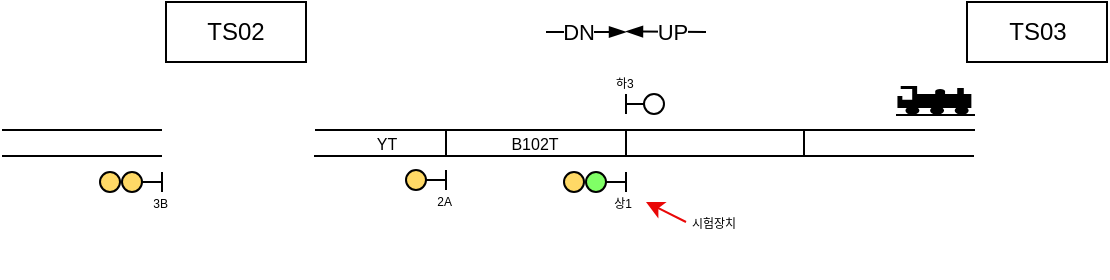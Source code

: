 <mxfile version="24.8.0">
  <diagram name="페이지-1" id="H62_dTHRxHn6-XKtVNI4">
    <mxGraphModel dx="792" dy="434" grid="1" gridSize="10" guides="1" tooltips="1" connect="1" arrows="1" fold="1" page="1" pageScale="1" pageWidth="827" pageHeight="1169" math="0" shadow="0">
      <root>
        <mxCell id="0" />
        <mxCell id="1" parent="0" />
        <mxCell id="5uTn9Xa22cTavYsvTUTS-1" value="" style="endArrow=none;html=1;rounded=0;" edge="1" parent="1">
          <mxGeometry width="50" height="50" relative="1" as="geometry">
            <mxPoint x="255.5" y="464" as="sourcePoint" />
            <mxPoint x="585.5" y="464" as="targetPoint" />
          </mxGeometry>
        </mxCell>
        <mxCell id="5uTn9Xa22cTavYsvTUTS-2" value="" style="endArrow=none;html=1;rounded=0;" edge="1" parent="1">
          <mxGeometry width="50" height="50" relative="1" as="geometry">
            <mxPoint x="255" y="477" as="sourcePoint" />
            <mxPoint x="585" y="477" as="targetPoint" />
          </mxGeometry>
        </mxCell>
        <mxCell id="5uTn9Xa22cTavYsvTUTS-3" value="" style="endArrow=none;html=1;rounded=0;" edge="1" parent="1">
          <mxGeometry width="50" height="50" relative="1" as="geometry">
            <mxPoint x="321" y="477" as="sourcePoint" />
            <mxPoint x="321" y="464" as="targetPoint" />
          </mxGeometry>
        </mxCell>
        <mxCell id="5uTn9Xa22cTavYsvTUTS-4" value="" style="endArrow=none;html=1;rounded=0;" edge="1" parent="1">
          <mxGeometry width="50" height="50" relative="1" as="geometry">
            <mxPoint x="411" y="477" as="sourcePoint" />
            <mxPoint x="411" y="464" as="targetPoint" />
          </mxGeometry>
        </mxCell>
        <mxCell id="5uTn9Xa22cTavYsvTUTS-5" value="" style="endArrow=none;html=1;rounded=0;" edge="1" parent="1">
          <mxGeometry width="50" height="50" relative="1" as="geometry">
            <mxPoint x="500" y="477" as="sourcePoint" />
            <mxPoint x="500" y="464" as="targetPoint" />
          </mxGeometry>
        </mxCell>
        <mxCell id="5uTn9Xa22cTavYsvTUTS-8" value="" style="ellipse;whiteSpace=wrap;html=1;aspect=fixed;fillColor=#FFD966;strokeColor=default;" vertex="1" parent="1">
          <mxGeometry x="301" y="484" width="10" height="10" as="geometry" />
        </mxCell>
        <mxCell id="5uTn9Xa22cTavYsvTUTS-9" value="" style="endArrow=none;html=1;rounded=0;exitX=1;exitY=0.5;exitDx=0;exitDy=0;" edge="1" parent="1" source="5uTn9Xa22cTavYsvTUTS-8">
          <mxGeometry width="50" height="50" relative="1" as="geometry">
            <mxPoint x="471" y="504" as="sourcePoint" />
            <mxPoint x="321" y="489" as="targetPoint" />
          </mxGeometry>
        </mxCell>
        <mxCell id="5uTn9Xa22cTavYsvTUTS-10" value="" style="endArrow=none;html=1;rounded=0;" edge="1" parent="1">
          <mxGeometry width="50" height="50" relative="1" as="geometry">
            <mxPoint x="321" y="494" as="sourcePoint" />
            <mxPoint x="321" y="484" as="targetPoint" />
          </mxGeometry>
        </mxCell>
        <mxCell id="5uTn9Xa22cTavYsvTUTS-13" value="YT" style="text;html=1;align=center;verticalAlign=middle;resizable=0;points=[];autosize=1;strokeColor=none;fillColor=none;fontSize=8;" vertex="1" parent="1">
          <mxGeometry x="276" y="461" width="30" height="20" as="geometry" />
        </mxCell>
        <mxCell id="5uTn9Xa22cTavYsvTUTS-14" value="B102T" style="text;html=1;align=center;verticalAlign=middle;resizable=0;points=[];autosize=1;strokeColor=none;fillColor=none;fontSize=8;" vertex="1" parent="1">
          <mxGeometry x="340" y="461" width="50" height="20" as="geometry" />
        </mxCell>
        <mxCell id="5uTn9Xa22cTavYsvTUTS-16" value="" style="shape=mxgraph.signs.transportation.train_3;html=1;pointerEvents=1;fillColor=#000000;strokeColor=none;verticalLabelPosition=bottom;verticalAlign=top;align=center;fontSize=11;" vertex="1" parent="1">
          <mxGeometry x="546" y="442" width="39.5" height="15" as="geometry" />
        </mxCell>
        <mxCell id="5uTn9Xa22cTavYsvTUTS-17" value="" style="ellipse;whiteSpace=wrap;html=1;aspect=fixed;fillColor=#80ff66;" vertex="1" parent="1">
          <mxGeometry x="391" y="485" width="10" height="10" as="geometry" />
        </mxCell>
        <mxCell id="5uTn9Xa22cTavYsvTUTS-18" value="" style="endArrow=none;html=1;rounded=0;exitX=1;exitY=0.5;exitDx=0;exitDy=0;" edge="1" parent="1" source="5uTn9Xa22cTavYsvTUTS-17">
          <mxGeometry width="50" height="50" relative="1" as="geometry">
            <mxPoint x="561" y="505" as="sourcePoint" />
            <mxPoint x="411" y="490" as="targetPoint" />
          </mxGeometry>
        </mxCell>
        <mxCell id="5uTn9Xa22cTavYsvTUTS-19" value="" style="endArrow=none;html=1;rounded=0;" edge="1" parent="1">
          <mxGeometry width="50" height="50" relative="1" as="geometry">
            <mxPoint x="411" y="495" as="sourcePoint" />
            <mxPoint x="411" y="485" as="targetPoint" />
          </mxGeometry>
        </mxCell>
        <mxCell id="5uTn9Xa22cTavYsvTUTS-22" value="&lt;font style=&quot;font-size: 6px;&quot;&gt;2A&lt;/font&gt;" style="text;html=1;align=right;verticalAlign=bottom;resizable=0;points=[];autosize=1;strokeColor=none;fillColor=none;labelPosition=left;verticalLabelPosition=top;" vertex="1" parent="1">
          <mxGeometry x="325" y="507" width="30" height="30" as="geometry" />
        </mxCell>
        <mxCell id="5uTn9Xa22cTavYsvTUTS-23" value="&lt;span style=&quot;font-size: 6px;&quot;&gt;상1&lt;/span&gt;" style="text;html=1;align=right;verticalAlign=bottom;resizable=0;points=[];autosize=1;strokeColor=none;fillColor=none;labelPosition=left;verticalLabelPosition=top;" vertex="1" parent="1">
          <mxGeometry x="415" y="508" width="30" height="30" as="geometry" />
        </mxCell>
        <mxCell id="5uTn9Xa22cTavYsvTUTS-24" value="" style="ellipse;whiteSpace=wrap;html=1;aspect=fixed;fillColor=#FFD966;" vertex="1" parent="1">
          <mxGeometry x="380" y="485" width="10" height="10" as="geometry" />
        </mxCell>
        <mxCell id="5uTn9Xa22cTavYsvTUTS-25" value="TS03" style="rounded=0;whiteSpace=wrap;html=1;" vertex="1" parent="1">
          <mxGeometry x="581.5" y="400" width="70" height="30" as="geometry" />
        </mxCell>
        <mxCell id="5uTn9Xa22cTavYsvTUTS-26" value="TS02" style="rounded=0;whiteSpace=wrap;html=1;" vertex="1" parent="1">
          <mxGeometry x="181" y="400" width="70" height="30" as="geometry" />
        </mxCell>
        <mxCell id="5uTn9Xa22cTavYsvTUTS-27" value="" style="endArrow=blockThin;html=1;rounded=0;endFill=1;" edge="1" parent="1">
          <mxGeometry width="50" height="50" relative="1" as="geometry">
            <mxPoint x="451" y="415" as="sourcePoint" />
            <mxPoint x="411" y="414.76" as="targetPoint" />
          </mxGeometry>
        </mxCell>
        <mxCell id="5uTn9Xa22cTavYsvTUTS-28" value="UP" style="edgeLabel;html=1;align=center;verticalAlign=middle;resizable=0;points=[];" vertex="1" connectable="0" parent="5uTn9Xa22cTavYsvTUTS-27">
          <mxGeometry x="-0.117" y="1" relative="1" as="geometry">
            <mxPoint y="-1" as="offset" />
          </mxGeometry>
        </mxCell>
        <mxCell id="5uTn9Xa22cTavYsvTUTS-30" value="" style="endArrow=blockThin;html=1;rounded=0;endFill=1;" edge="1" parent="1">
          <mxGeometry width="50" height="50" relative="1" as="geometry">
            <mxPoint x="371" y="415" as="sourcePoint" />
            <mxPoint x="411" y="415" as="targetPoint" />
          </mxGeometry>
        </mxCell>
        <mxCell id="5uTn9Xa22cTavYsvTUTS-31" value="DN" style="edgeLabel;html=1;align=center;verticalAlign=middle;resizable=0;points=[];" vertex="1" connectable="0" parent="5uTn9Xa22cTavYsvTUTS-30">
          <mxGeometry x="-0.117" y="1" relative="1" as="geometry">
            <mxPoint x="-2" y="1" as="offset" />
          </mxGeometry>
        </mxCell>
        <mxCell id="5uTn9Xa22cTavYsvTUTS-32" value="" style="ellipse;whiteSpace=wrap;html=1;aspect=fixed;fillColor=none;strokeColor=default;" vertex="1" parent="1">
          <mxGeometry x="420" y="446" width="10" height="10" as="geometry" />
        </mxCell>
        <mxCell id="5uTn9Xa22cTavYsvTUTS-33" value="" style="endArrow=none;html=1;rounded=0;exitX=0;exitY=0.5;exitDx=0;exitDy=0;" edge="1" parent="1" source="5uTn9Xa22cTavYsvTUTS-32">
          <mxGeometry width="50" height="50" relative="1" as="geometry">
            <mxPoint x="561" y="466" as="sourcePoint" />
            <mxPoint x="411" y="451" as="targetPoint" />
          </mxGeometry>
        </mxCell>
        <mxCell id="5uTn9Xa22cTavYsvTUTS-34" value="" style="endArrow=none;html=1;rounded=0;" edge="1" parent="1">
          <mxGeometry width="50" height="50" relative="1" as="geometry">
            <mxPoint x="411" y="456" as="sourcePoint" />
            <mxPoint x="411" y="446" as="targetPoint" />
          </mxGeometry>
        </mxCell>
        <mxCell id="5uTn9Xa22cTavYsvTUTS-36" value="&lt;span style=&quot;font-size: 6px;&quot;&gt;하3&lt;/span&gt;" style="text;html=1;align=left;verticalAlign=middle;resizable=0;points=[];autosize=1;strokeColor=none;fillColor=none;labelPosition=right;verticalLabelPosition=middle;" vertex="1" parent="1">
          <mxGeometry x="374" y="424" width="30" height="30" as="geometry" />
        </mxCell>
        <mxCell id="5uTn9Xa22cTavYsvTUTS-39" value="" style="endArrow=classic;html=1;rounded=0;strokeColor=#e90707;" edge="1" parent="1">
          <mxGeometry width="50" height="50" relative="1" as="geometry">
            <mxPoint x="441" y="510" as="sourcePoint" />
            <mxPoint x="421" y="500" as="targetPoint" />
          </mxGeometry>
        </mxCell>
        <mxCell id="5uTn9Xa22cTavYsvTUTS-41" value="&lt;font style=&quot;font-size: 6px;&quot;&gt;시험장치&lt;/font&gt;" style="text;html=1;align=center;verticalAlign=middle;whiteSpace=wrap;rounded=0;" vertex="1" parent="1">
          <mxGeometry x="440" y="501" width="30" height="15" as="geometry" />
        </mxCell>
        <mxCell id="5uTn9Xa22cTavYsvTUTS-42" value="" style="ellipse;whiteSpace=wrap;html=1;aspect=fixed;fillColor=#FFD966;strokeColor=default;" vertex="1" parent="1">
          <mxGeometry x="159" y="485" width="10" height="10" as="geometry" />
        </mxCell>
        <mxCell id="5uTn9Xa22cTavYsvTUTS-43" value="" style="endArrow=none;html=1;rounded=0;exitX=1;exitY=0.5;exitDx=0;exitDy=0;" edge="1" parent="1" source="5uTn9Xa22cTavYsvTUTS-42">
          <mxGeometry width="50" height="50" relative="1" as="geometry">
            <mxPoint x="329" y="505" as="sourcePoint" />
            <mxPoint x="179" y="490" as="targetPoint" />
          </mxGeometry>
        </mxCell>
        <mxCell id="5uTn9Xa22cTavYsvTUTS-44" value="" style="endArrow=none;html=1;rounded=0;" edge="1" parent="1">
          <mxGeometry width="50" height="50" relative="1" as="geometry">
            <mxPoint x="179" y="495" as="sourcePoint" />
            <mxPoint x="179" y="485" as="targetPoint" />
          </mxGeometry>
        </mxCell>
        <mxCell id="5uTn9Xa22cTavYsvTUTS-45" value="&lt;font style=&quot;font-size: 6px;&quot;&gt;3B&lt;/font&gt;" style="text;html=1;align=right;verticalAlign=bottom;resizable=0;points=[];autosize=1;strokeColor=none;fillColor=none;labelPosition=left;verticalLabelPosition=top;" vertex="1" parent="1">
          <mxGeometry x="183" y="508" width="30" height="30" as="geometry" />
        </mxCell>
        <mxCell id="5uTn9Xa22cTavYsvTUTS-46" value="" style="ellipse;whiteSpace=wrap;html=1;aspect=fixed;fillColor=#FFD966;strokeColor=default;" vertex="1" parent="1">
          <mxGeometry x="148" y="485" width="10" height="10" as="geometry" />
        </mxCell>
        <mxCell id="5uTn9Xa22cTavYsvTUTS-47" value="" style="endArrow=none;html=1;rounded=0;" edge="1" parent="1">
          <mxGeometry width="50" height="50" relative="1" as="geometry">
            <mxPoint x="99" y="464" as="sourcePoint" />
            <mxPoint x="179" y="464" as="targetPoint" />
          </mxGeometry>
        </mxCell>
        <mxCell id="5uTn9Xa22cTavYsvTUTS-48" value="" style="endArrow=none;html=1;rounded=0;" edge="1" parent="1">
          <mxGeometry width="50" height="50" relative="1" as="geometry">
            <mxPoint x="99" y="477" as="sourcePoint" />
            <mxPoint x="179" y="477" as="targetPoint" />
          </mxGeometry>
        </mxCell>
      </root>
    </mxGraphModel>
  </diagram>
</mxfile>
